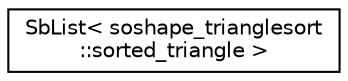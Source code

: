 digraph "Graphical Class Hierarchy"
{
 // LATEX_PDF_SIZE
  edge [fontname="Helvetica",fontsize="10",labelfontname="Helvetica",labelfontsize="10"];
  node [fontname="Helvetica",fontsize="10",shape=record];
  rankdir="LR";
  Node0 [label="SbList\< soshape_trianglesort\l::sorted_triangle \>",height=0.2,width=0.4,color="black", fillcolor="white", style="filled",URL="$classSbList.html",tooltip=" "];
}
